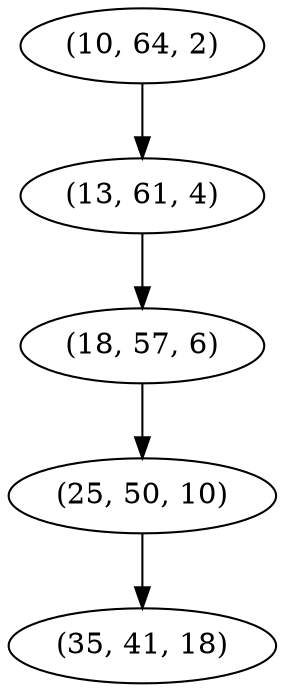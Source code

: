 digraph tree {
    "(10, 64, 2)";
    "(13, 61, 4)";
    "(18, 57, 6)";
    "(25, 50, 10)";
    "(35, 41, 18)";
    "(10, 64, 2)" -> "(13, 61, 4)";
    "(13, 61, 4)" -> "(18, 57, 6)";
    "(18, 57, 6)" -> "(25, 50, 10)";
    "(25, 50, 10)" -> "(35, 41, 18)";
}
